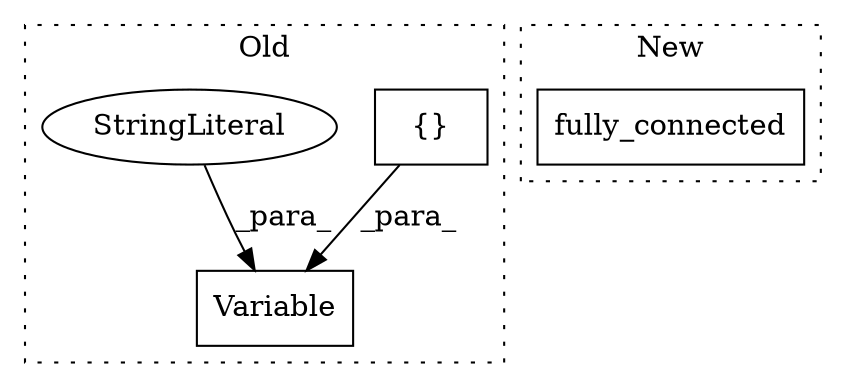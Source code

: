 digraph G {
subgraph cluster0 {
1 [label="Variable" a="32" s="9585,9657" l="9,1" shape="box"];
3 [label="{}" a="4" s="9620,9650" l="1,1" shape="box"];
4 [label="StringLiteral" a="45" s="9653" l="4" shape="ellipse"];
label = "Old";
style="dotted";
}
subgraph cluster1 {
2 [label="fully_connected" a="32" s="9619,9767" l="16,1" shape="box"];
label = "New";
style="dotted";
}
3 -> 1 [label="_para_"];
4 -> 1 [label="_para_"];
}
